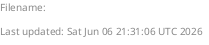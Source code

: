 @startuml

' Common format elements

left header Filename: %filename()
left footer Last updated: %date()

'left to right direction

' hide the spot
'hide circle

' avoid problems with angled crows feet
skinparam linetype ortho


@enduml